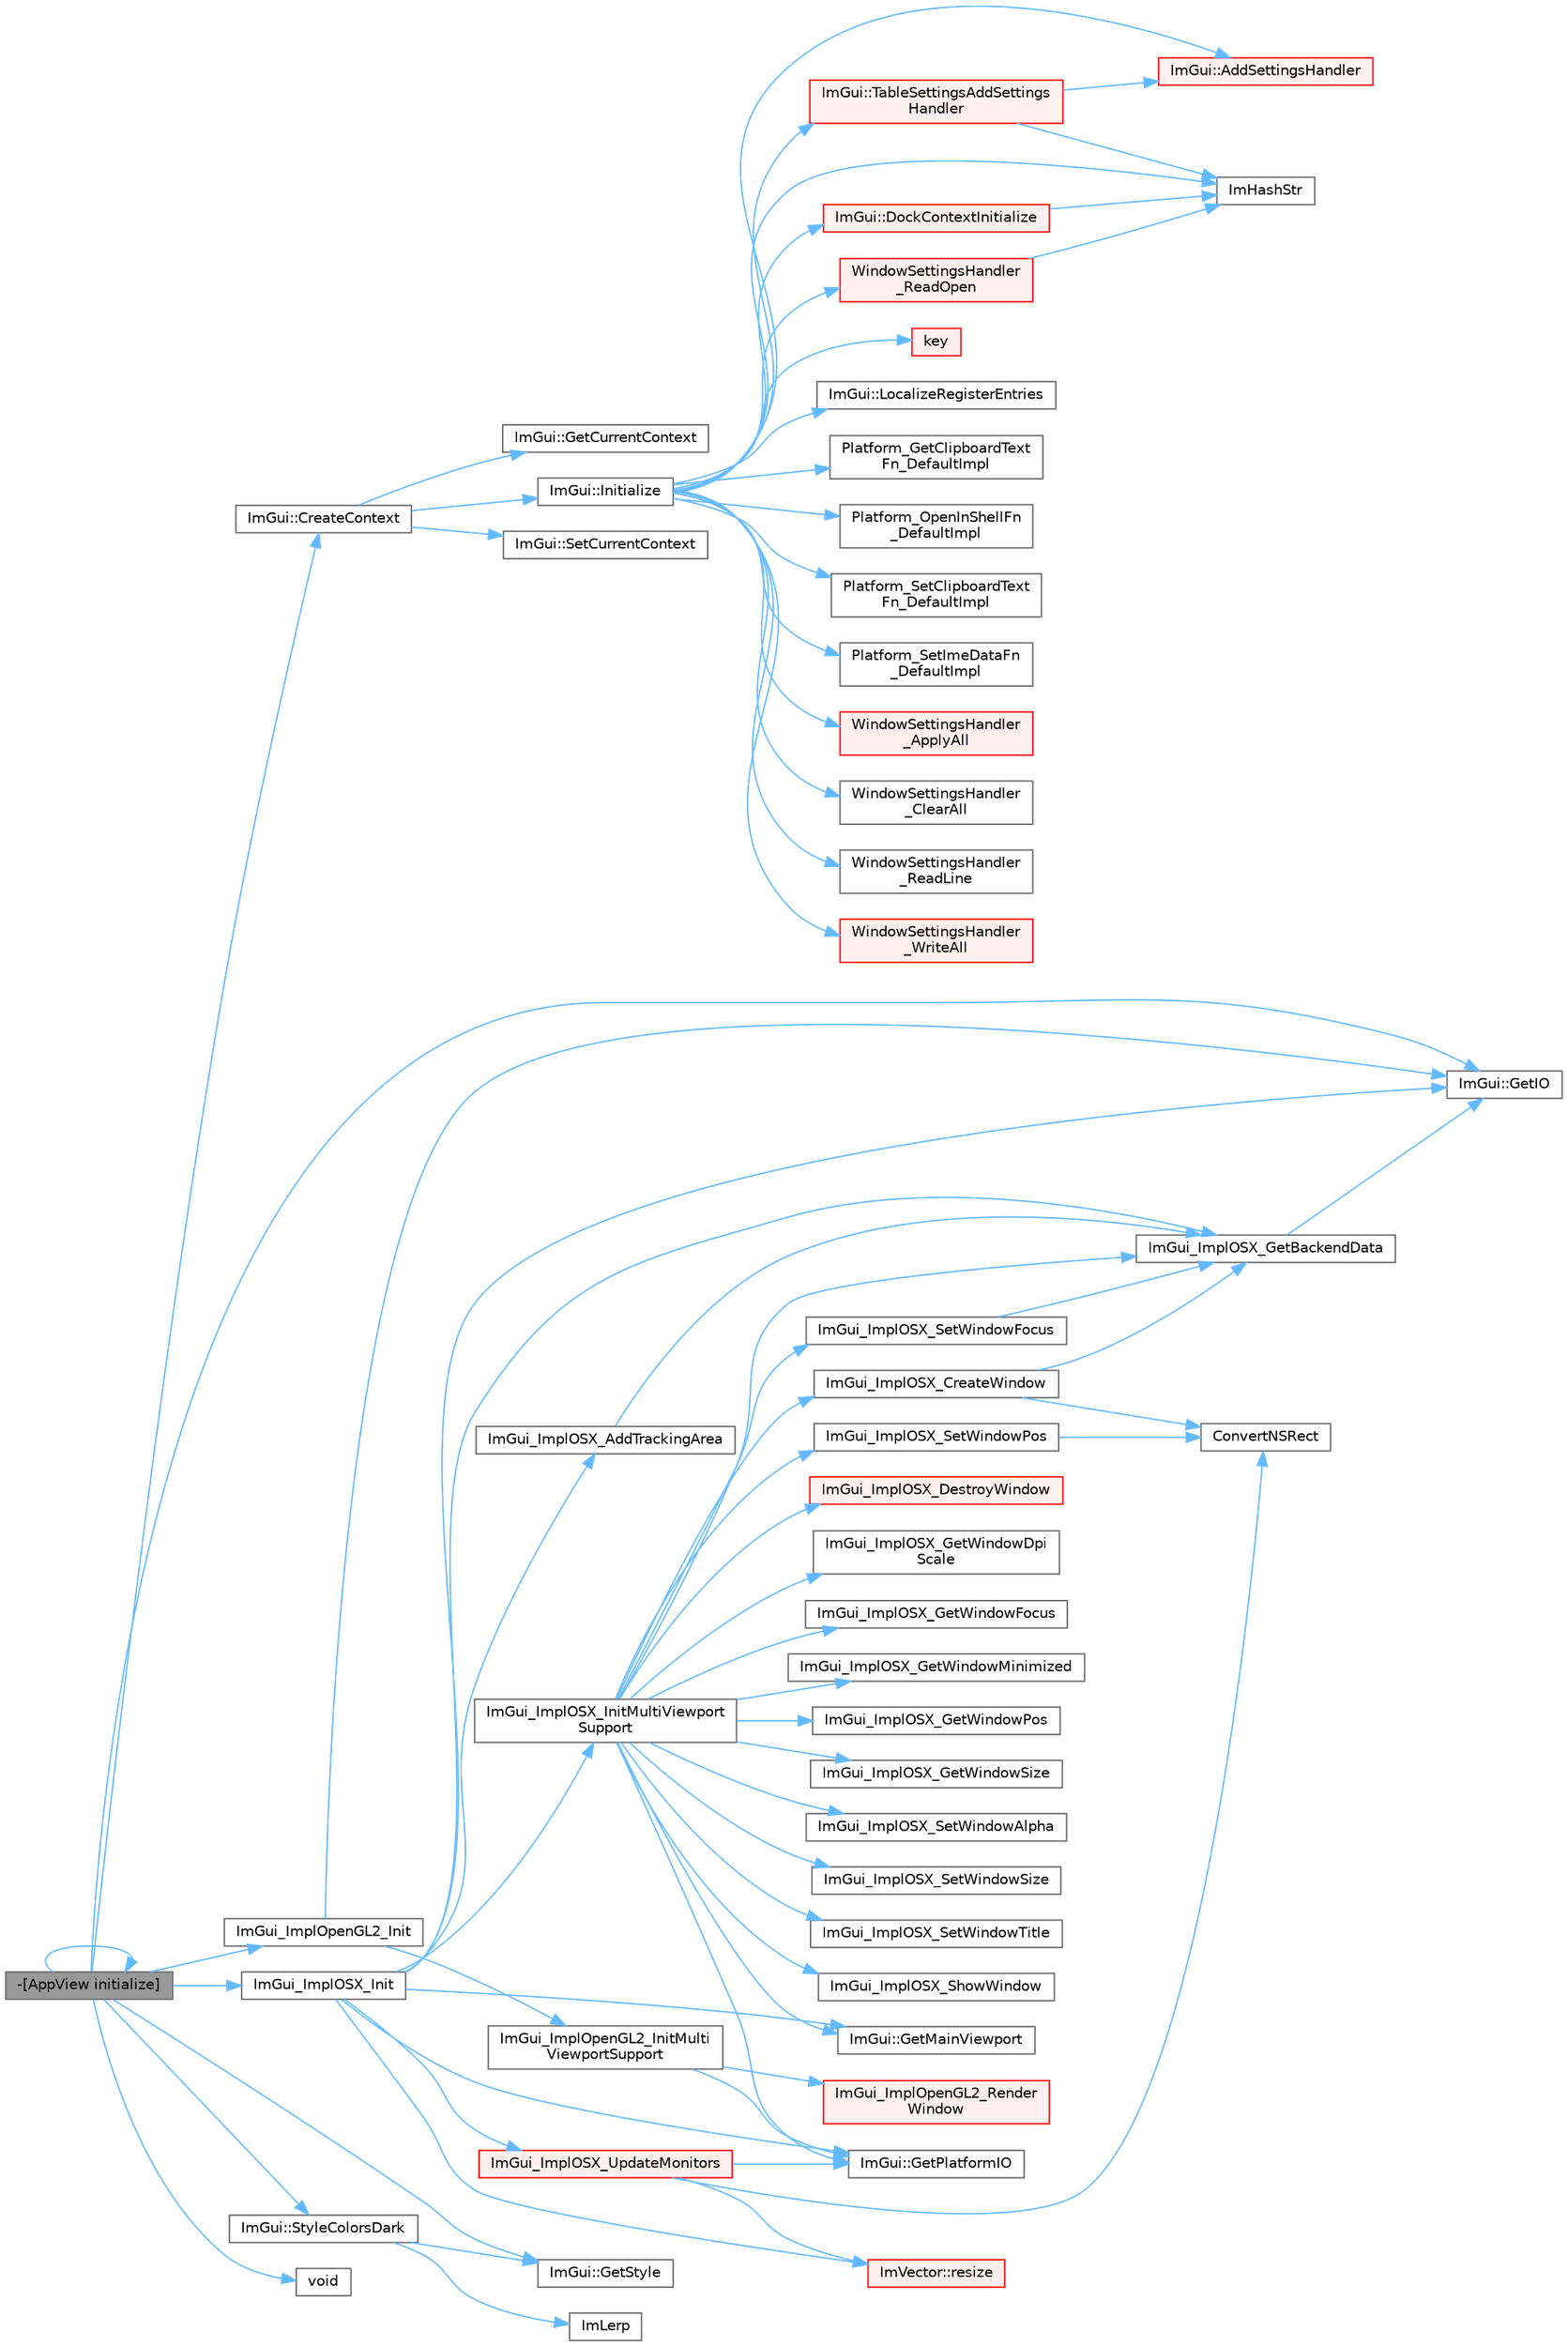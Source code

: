 digraph "-[AppView initialize]"
{
 // LATEX_PDF_SIZE
  bgcolor="transparent";
  edge [fontname=Helvetica,fontsize=10,labelfontname=Helvetica,labelfontsize=10];
  node [fontname=Helvetica,fontsize=10,shape=box,height=0.2,width=0.4];
  rankdir="LR";
  Node1 [id="Node000001",label="-[AppView initialize]",height=0.2,width=0.4,color="gray40", fillcolor="grey60", style="filled", fontcolor="black",tooltip=" "];
  Node1 -> Node2 [id="edge1_Node000001_Node000002",color="steelblue1",style="solid",tooltip=" "];
  Node2 [id="Node000002",label="ImGui::CreateContext",height=0.2,width=0.4,color="grey40", fillcolor="white", style="filled",URL="$namespace_im_gui.html#a4ff6c9ad05a0eba37ce1b5ff1607810a",tooltip=" "];
  Node2 -> Node3 [id="edge2_Node000002_Node000003",color="steelblue1",style="solid",tooltip=" "];
  Node3 [id="Node000003",label="ImGui::GetCurrentContext",height=0.2,width=0.4,color="grey40", fillcolor="white", style="filled",URL="$namespace_im_gui.html#af557a6de5538099a0f6047eb994bbf42",tooltip=" "];
  Node2 -> Node4 [id="edge3_Node000002_Node000004",color="steelblue1",style="solid",tooltip=" "];
  Node4 [id="Node000004",label="ImGui::Initialize",height=0.2,width=0.4,color="grey40", fillcolor="white", style="filled",URL="$namespace_im_gui.html#a1a611da38fae18a3d1dafcb3228259da",tooltip=" "];
  Node4 -> Node5 [id="edge4_Node000004_Node000005",color="steelblue1",style="solid",tooltip=" "];
  Node5 [id="Node000005",label="ImGui::AddSettingsHandler",height=0.2,width=0.4,color="red", fillcolor="#FFF0F0", style="filled",URL="$namespace_im_gui.html#ade13c9d3114fb2fae235a29a6388495d",tooltip=" "];
  Node4 -> Node8 [id="edge5_Node000004_Node000008",color="steelblue1",style="solid",tooltip=" "];
  Node8 [id="Node000008",label="ImGui::DockContextInitialize",height=0.2,width=0.4,color="red", fillcolor="#FFF0F0", style="filled",URL="$namespace_im_gui.html#a3b7bcf876b64c28c4eb3868f79728499",tooltip=" "];
  Node8 -> Node7 [id="edge6_Node000008_Node000007",color="steelblue1",style="solid",tooltip=" "];
  Node7 [id="Node000007",label="ImHashStr",height=0.2,width=0.4,color="grey40", fillcolor="white", style="filled",URL="$imgui_8cpp.html#ab6659b5d67f7a3369e099ce890e12223",tooltip=" "];
  Node4 -> Node7 [id="edge7_Node000004_Node000007",color="steelblue1",style="solid",tooltip=" "];
  Node4 -> Node12 [id="edge8_Node000004_Node000012",color="steelblue1",style="solid",tooltip=" "];
  Node12 [id="Node000012",label="key",height=0.2,width=0.4,color="red", fillcolor="#FFF0F0", style="filled",URL="$gears_8c.html#accd6b5b92b78666e36543412d4ac14cd",tooltip=" "];
  Node4 -> Node245 [id="edge9_Node000004_Node000245",color="steelblue1",style="solid",tooltip=" "];
  Node245 [id="Node000245",label="ImGui::LocalizeRegisterEntries",height=0.2,width=0.4,color="grey40", fillcolor="white", style="filled",URL="$namespace_im_gui.html#a676850197b862c70a447880ae5087895",tooltip=" "];
  Node4 -> Node246 [id="edge10_Node000004_Node000246",color="steelblue1",style="solid",tooltip=" "];
  Node246 [id="Node000246",label="Platform_GetClipboardText\lFn_DefaultImpl",height=0.2,width=0.4,color="grey40", fillcolor="white", style="filled",URL="$imgui_8cpp.html#a2421bb8978de8787e5c9c85edc80fe82",tooltip=" "];
  Node4 -> Node247 [id="edge11_Node000004_Node000247",color="steelblue1",style="solid",tooltip=" "];
  Node247 [id="Node000247",label="Platform_OpenInShellFn\l_DefaultImpl",height=0.2,width=0.4,color="grey40", fillcolor="white", style="filled",URL="$imgui_8cpp.html#ab7298cb2396098ef9145a374ac3f4381",tooltip=" "];
  Node4 -> Node248 [id="edge12_Node000004_Node000248",color="steelblue1",style="solid",tooltip=" "];
  Node248 [id="Node000248",label="Platform_SetClipboardText\lFn_DefaultImpl",height=0.2,width=0.4,color="grey40", fillcolor="white", style="filled",URL="$imgui_8cpp.html#a9dc5de818052845de948ffc79e925e04",tooltip=" "];
  Node4 -> Node249 [id="edge13_Node000004_Node000249",color="steelblue1",style="solid",tooltip=" "];
  Node249 [id="Node000249",label="Platform_SetImeDataFn\l_DefaultImpl",height=0.2,width=0.4,color="grey40", fillcolor="white", style="filled",URL="$imgui_8cpp.html#a35cee2a16eebdfb722ef537c94ef2625",tooltip=" "];
  Node4 -> Node250 [id="edge14_Node000004_Node000250",color="steelblue1",style="solid",tooltip=" "];
  Node250 [id="Node000250",label="ImGui::TableSettingsAddSettings\lHandler",height=0.2,width=0.4,color="red", fillcolor="#FFF0F0", style="filled",URL="$namespace_im_gui.html#a49786e01457877baef3eb8c01eca38d1",tooltip=" "];
  Node250 -> Node5 [id="edge15_Node000250_Node000005",color="steelblue1",style="solid",tooltip=" "];
  Node250 -> Node7 [id="edge16_Node000250_Node000007",color="steelblue1",style="solid",tooltip=" "];
  Node4 -> Node263 [id="edge17_Node000004_Node000263",color="steelblue1",style="solid",tooltip=" "];
  Node263 [id="Node000263",label="WindowSettingsHandler\l_ApplyAll",height=0.2,width=0.4,color="red", fillcolor="#FFF0F0", style="filled",URL="$imgui_8cpp.html#a4f345909ba493da1c34b89bb89ac4475",tooltip=" "];
  Node4 -> Node266 [id="edge18_Node000004_Node000266",color="steelblue1",style="solid",tooltip=" "];
  Node266 [id="Node000266",label="WindowSettingsHandler\l_ClearAll",height=0.2,width=0.4,color="grey40", fillcolor="white", style="filled",URL="$imgui_8cpp.html#a942052dc32d118a3455ea9cc244c41ad",tooltip=" "];
  Node4 -> Node267 [id="edge19_Node000004_Node000267",color="steelblue1",style="solid",tooltip=" "];
  Node267 [id="Node000267",label="WindowSettingsHandler\l_ReadLine",height=0.2,width=0.4,color="grey40", fillcolor="white", style="filled",URL="$imgui_8cpp.html#a8f46722f3d3b6a30f8f8256aaa34f274",tooltip=" "];
  Node4 -> Node268 [id="edge20_Node000004_Node000268",color="steelblue1",style="solid",tooltip=" "];
  Node268 [id="Node000268",label="WindowSettingsHandler\l_ReadOpen",height=0.2,width=0.4,color="red", fillcolor="#FFF0F0", style="filled",URL="$imgui_8cpp.html#a96167b8831eaf55d73bfd79411b01fd6",tooltip=" "];
  Node268 -> Node7 [id="edge21_Node000268_Node000007",color="steelblue1",style="solid",tooltip=" "];
  Node4 -> Node271 [id="edge22_Node000004_Node000271",color="steelblue1",style="solid",tooltip=" "];
  Node271 [id="Node000271",label="WindowSettingsHandler\l_WriteAll",height=0.2,width=0.4,color="red", fillcolor="#FFF0F0", style="filled",URL="$imgui_8cpp.html#a24623093a2b9a7babcc73f502bfabad0",tooltip=" "];
  Node2 -> Node273 [id="edge23_Node000002_Node000273",color="steelblue1",style="solid",tooltip=" "];
  Node273 [id="Node000273",label="ImGui::SetCurrentContext",height=0.2,width=0.4,color="grey40", fillcolor="white", style="filled",URL="$namespace_im_gui.html#a289dbbbffdadcf1231821d97a7c4a9be",tooltip=" "];
  Node1 -> Node274 [id="edge24_Node000001_Node000274",color="steelblue1",style="solid",tooltip=" "];
  Node274 [id="Node000274",label="ImGui::GetIO",height=0.2,width=0.4,color="grey40", fillcolor="white", style="filled",URL="$namespace_im_gui.html#a3179e560812f878f3961ce803a5d9302",tooltip=" "];
  Node1 -> Node275 [id="edge25_Node000001_Node000275",color="steelblue1",style="solid",tooltip=" "];
  Node275 [id="Node000275",label="ImGui::GetStyle",height=0.2,width=0.4,color="grey40", fillcolor="white", style="filled",URL="$namespace_im_gui.html#abafef4bb3e3654efd96a47b2e22870a7",tooltip=" "];
  Node1 -> Node276 [id="edge26_Node000001_Node000276",color="steelblue1",style="solid",tooltip=" "];
  Node276 [id="Node000276",label="ImGui_ImplOpenGL2_Init",height=0.2,width=0.4,color="grey40", fillcolor="white", style="filled",URL="$imgui__impl__opengl2_8cpp.html#a6eaf994af4c385ea9858cc1af5d234a0",tooltip=" "];
  Node276 -> Node274 [id="edge27_Node000276_Node000274",color="steelblue1",style="solid",tooltip=" "];
  Node276 -> Node277 [id="edge28_Node000276_Node000277",color="steelblue1",style="solid",tooltip=" "];
  Node277 [id="Node000277",label="ImGui_ImplOpenGL2_InitMulti\lViewportSupport",height=0.2,width=0.4,color="grey40", fillcolor="white", style="filled",URL="$imgui__impl__opengl2_8cpp.html#aaba74d197f298ae743267490c4931861",tooltip=" "];
  Node277 -> Node278 [id="edge29_Node000277_Node000278",color="steelblue1",style="solid",tooltip=" "];
  Node278 [id="Node000278",label="ImGui::GetPlatformIO",height=0.2,width=0.4,color="grey40", fillcolor="white", style="filled",URL="$namespace_im_gui.html#a3edc2b6129cbf1e8d247c6d03c344065",tooltip=" "];
  Node277 -> Node279 [id="edge30_Node000277_Node000279",color="steelblue1",style="solid",tooltip=" "];
  Node279 [id="Node000279",label="ImGui_ImplOpenGL2_Render\lWindow",height=0.2,width=0.4,color="red", fillcolor="#FFF0F0", style="filled",URL="$imgui__impl__opengl2_8cpp.html#a2b2b6c4846ab21a9b64a18d0f6904a6e",tooltip=" "];
  Node1 -> Node283 [id="edge31_Node000001_Node000283",color="steelblue1",style="solid",tooltip=" "];
  Node283 [id="Node000283",label="ImGui_ImplOSX_Init",height=0.2,width=0.4,color="grey40", fillcolor="white", style="filled",URL="$imgui__impl__osx_8mm.html#ac4e94ef001edb88c5c2c0de165a18080",tooltip=" "];
  Node283 -> Node274 [id="edge32_Node000283_Node000274",color="steelblue1",style="solid",tooltip=" "];
  Node283 -> Node265 [id="edge33_Node000283_Node000265",color="steelblue1",style="solid",tooltip=" "];
  Node265 [id="Node000265",label="ImGui::GetMainViewport",height=0.2,width=0.4,color="grey40", fillcolor="white", style="filled",URL="$namespace_im_gui.html#a7bf620af1d66ee7d7b06701894d23e60",tooltip=" "];
  Node283 -> Node278 [id="edge34_Node000283_Node000278",color="steelblue1",style="solid",tooltip=" "];
  Node283 -> Node284 [id="edge35_Node000283_Node000284",color="steelblue1",style="solid",tooltip=" "];
  Node284 [id="Node000284",label="ImGui_ImplOSX_AddTrackingArea",height=0.2,width=0.4,color="grey40", fillcolor="white", style="filled",URL="$imgui__impl__osx_8mm.html#a96101a01a34ae90571efa82db1083cb6",tooltip=" "];
  Node284 -> Node285 [id="edge36_Node000284_Node000285",color="steelblue1",style="solid",tooltip=" "];
  Node285 [id="Node000285",label="ImGui_ImplOSX_GetBackendData",height=0.2,width=0.4,color="grey40", fillcolor="white", style="filled",URL="$imgui__impl__osx_8mm.html#affa8818676453b1aa697fc5b36b72188",tooltip=" "];
  Node285 -> Node274 [id="edge37_Node000285_Node000274",color="steelblue1",style="solid",tooltip=" "];
  Node283 -> Node285 [id="edge38_Node000283_Node000285",color="steelblue1",style="solid",tooltip=" "];
  Node283 -> Node286 [id="edge39_Node000283_Node000286",color="steelblue1",style="solid",tooltip=" "];
  Node286 [id="Node000286",label="ImGui_ImplOSX_InitMultiViewport\lSupport",height=0.2,width=0.4,color="grey40", fillcolor="white", style="filled",URL="$imgui__impl__osx_8mm.html#a3a38047d5f0545940be376ad170cbd3d",tooltip=" "];
  Node286 -> Node265 [id="edge40_Node000286_Node000265",color="steelblue1",style="solid",tooltip=" "];
  Node286 -> Node278 [id="edge41_Node000286_Node000278",color="steelblue1",style="solid",tooltip=" "];
  Node286 -> Node287 [id="edge42_Node000286_Node000287",color="steelblue1",style="solid",tooltip=" "];
  Node287 [id="Node000287",label="ImGui_ImplOSX_CreateWindow",height=0.2,width=0.4,color="grey40", fillcolor="white", style="filled",URL="$imgui__impl__osx_8mm.html#a9e383d9e6b5f74ea15de56d2a9385b97",tooltip=" "];
  Node287 -> Node288 [id="edge43_Node000287_Node000288",color="steelblue1",style="solid",tooltip=" "];
  Node288 [id="Node000288",label="ConvertNSRect",height=0.2,width=0.4,color="grey40", fillcolor="white", style="filled",URL="$imgui__impl__osx_8mm.html#afdf615d1011056bc5a6433fa1769326e",tooltip=" "];
  Node287 -> Node285 [id="edge44_Node000287_Node000285",color="steelblue1",style="solid",tooltip=" "];
  Node286 -> Node289 [id="edge45_Node000286_Node000289",color="steelblue1",style="solid",tooltip=" "];
  Node289 [id="Node000289",label="ImGui_ImplOSX_DestroyWindow",height=0.2,width=0.4,color="red", fillcolor="#FFF0F0", style="filled",URL="$imgui__impl__osx_8mm.html#a92d1f4bea0861b69a764bc42503c80cd",tooltip=" "];
  Node286 -> Node285 [id="edge46_Node000286_Node000285",color="steelblue1",style="solid",tooltip=" "];
  Node286 -> Node290 [id="edge47_Node000286_Node000290",color="steelblue1",style="solid",tooltip=" "];
  Node290 [id="Node000290",label="ImGui_ImplOSX_GetWindowDpi\lScale",height=0.2,width=0.4,color="grey40", fillcolor="white", style="filled",URL="$imgui__impl__osx_8mm.html#a227958afe5855b93da9d946957117854",tooltip=" "];
  Node286 -> Node291 [id="edge48_Node000286_Node000291",color="steelblue1",style="solid",tooltip=" "];
  Node291 [id="Node000291",label="ImGui_ImplOSX_GetWindowFocus",height=0.2,width=0.4,color="grey40", fillcolor="white", style="filled",URL="$imgui__impl__osx_8mm.html#a802d53c90645e1c0c34b95728339b9be",tooltip=" "];
  Node286 -> Node292 [id="edge49_Node000286_Node000292",color="steelblue1",style="solid",tooltip=" "];
  Node292 [id="Node000292",label="ImGui_ImplOSX_GetWindowMinimized",height=0.2,width=0.4,color="grey40", fillcolor="white", style="filled",URL="$imgui__impl__osx_8mm.html#a64ebe478f7df93b202ecb30001de8e14",tooltip=" "];
  Node286 -> Node293 [id="edge50_Node000286_Node000293",color="steelblue1",style="solid",tooltip=" "];
  Node293 [id="Node000293",label="ImGui_ImplOSX_GetWindowPos",height=0.2,width=0.4,color="grey40", fillcolor="white", style="filled",URL="$imgui__impl__osx_8mm.html#a49e291c6063969b6740ae2c49a2818bf",tooltip=" "];
  Node286 -> Node294 [id="edge51_Node000286_Node000294",color="steelblue1",style="solid",tooltip=" "];
  Node294 [id="Node000294",label="ImGui_ImplOSX_GetWindowSize",height=0.2,width=0.4,color="grey40", fillcolor="white", style="filled",URL="$imgui__impl__osx_8mm.html#ad0b2c38c00329ac63bd9bb5d873523d8",tooltip=" "];
  Node286 -> Node295 [id="edge52_Node000286_Node000295",color="steelblue1",style="solid",tooltip=" "];
  Node295 [id="Node000295",label="ImGui_ImplOSX_SetWindowAlpha",height=0.2,width=0.4,color="grey40", fillcolor="white", style="filled",URL="$imgui__impl__osx_8mm.html#ae31713802f31c3bd08b35c5aa2a729d9",tooltip=" "];
  Node286 -> Node296 [id="edge53_Node000286_Node000296",color="steelblue1",style="solid",tooltip=" "];
  Node296 [id="Node000296",label="ImGui_ImplOSX_SetWindowFocus",height=0.2,width=0.4,color="grey40", fillcolor="white", style="filled",URL="$imgui__impl__osx_8mm.html#ace32704fedc1d309ccf0015f7ed6b63b",tooltip=" "];
  Node296 -> Node285 [id="edge54_Node000296_Node000285",color="steelblue1",style="solid",tooltip=" "];
  Node286 -> Node297 [id="edge55_Node000286_Node000297",color="steelblue1",style="solid",tooltip=" "];
  Node297 [id="Node000297",label="ImGui_ImplOSX_SetWindowPos",height=0.2,width=0.4,color="grey40", fillcolor="white", style="filled",URL="$imgui__impl__osx_8mm.html#a47a8b80f4c88e6fd7d3cad86073b72c5",tooltip=" "];
  Node297 -> Node288 [id="edge56_Node000297_Node000288",color="steelblue1",style="solid",tooltip=" "];
  Node286 -> Node298 [id="edge57_Node000286_Node000298",color="steelblue1",style="solid",tooltip=" "];
  Node298 [id="Node000298",label="ImGui_ImplOSX_SetWindowSize",height=0.2,width=0.4,color="grey40", fillcolor="white", style="filled",URL="$imgui__impl__osx_8mm.html#a2b5c744fa7f037ace50c8e1f156450ab",tooltip=" "];
  Node286 -> Node299 [id="edge58_Node000286_Node000299",color="steelblue1",style="solid",tooltip=" "];
  Node299 [id="Node000299",label="ImGui_ImplOSX_SetWindowTitle",height=0.2,width=0.4,color="grey40", fillcolor="white", style="filled",URL="$imgui__impl__osx_8mm.html#a1745515f3ab961ed6b6d57e98af1e5a6",tooltip=" "];
  Node286 -> Node300 [id="edge59_Node000286_Node000300",color="steelblue1",style="solid",tooltip=" "];
  Node300 [id="Node000300",label="ImGui_ImplOSX_ShowWindow",height=0.2,width=0.4,color="grey40", fillcolor="white", style="filled",URL="$imgui__impl__osx_8mm.html#ab5a4917d5427efca40c5756f99817fa7",tooltip=" "];
  Node283 -> Node301 [id="edge60_Node000283_Node000301",color="steelblue1",style="solid",tooltip=" "];
  Node301 [id="Node000301",label="ImGui_ImplOSX_UpdateMonitors",height=0.2,width=0.4,color="red", fillcolor="#FFF0F0", style="filled",URL="$imgui__impl__osx_8mm.html#a840ead4e254a8c240f8c6453556f8b48",tooltip=" "];
  Node301 -> Node288 [id="edge61_Node000301_Node000288",color="steelblue1",style="solid",tooltip=" "];
  Node301 -> Node278 [id="edge62_Node000301_Node000278",color="steelblue1",style="solid",tooltip=" "];
  Node301 -> Node144 [id="edge63_Node000301_Node000144",color="steelblue1",style="solid",tooltip=" "];
  Node144 [id="Node000144",label="ImVector::resize",height=0.2,width=0.4,color="red", fillcolor="#FFF0F0", style="filled",URL="$struct_im_vector.html#ac371dd62e56ae486b1a5038cf07eee56",tooltip=" "];
  Node283 -> Node144 [id="edge64_Node000283_Node000144",color="steelblue1",style="solid",tooltip=" "];
  Node1 -> Node1 [id="edge65_Node000001_Node000001",color="steelblue1",style="solid",tooltip=" "];
  Node1 -> Node302 [id="edge66_Node000001_Node000302",color="steelblue1",style="solid",tooltip=" "];
  Node302 [id="Node000302",label="ImGui::StyleColorsDark",height=0.2,width=0.4,color="grey40", fillcolor="white", style="filled",URL="$namespace_im_gui.html#a26c67fc14081b359566d5e135cd8c767",tooltip=" "];
  Node302 -> Node275 [id="edge67_Node000302_Node000275",color="steelblue1",style="solid",tooltip=" "];
  Node302 -> Node123 [id="edge68_Node000302_Node000123",color="steelblue1",style="solid",tooltip=" "];
  Node123 [id="Node000123",label="ImLerp",height=0.2,width=0.4,color="grey40", fillcolor="white", style="filled",URL="$imgui__internal_8h.html#a1d7813429922346e44eebd82d13f777c",tooltip=" "];
  Node1 -> Node204 [id="edge69_Node000001_Node000204",color="steelblue1",style="solid",tooltip=" "];
  Node204 [id="Node000204",label="void",height=0.2,width=0.4,color="grey40", fillcolor="white", style="filled",URL="$mimalloc_8h.html#a9d6d8aef94ac19034a5f163606f84830",tooltip=" "];
}
